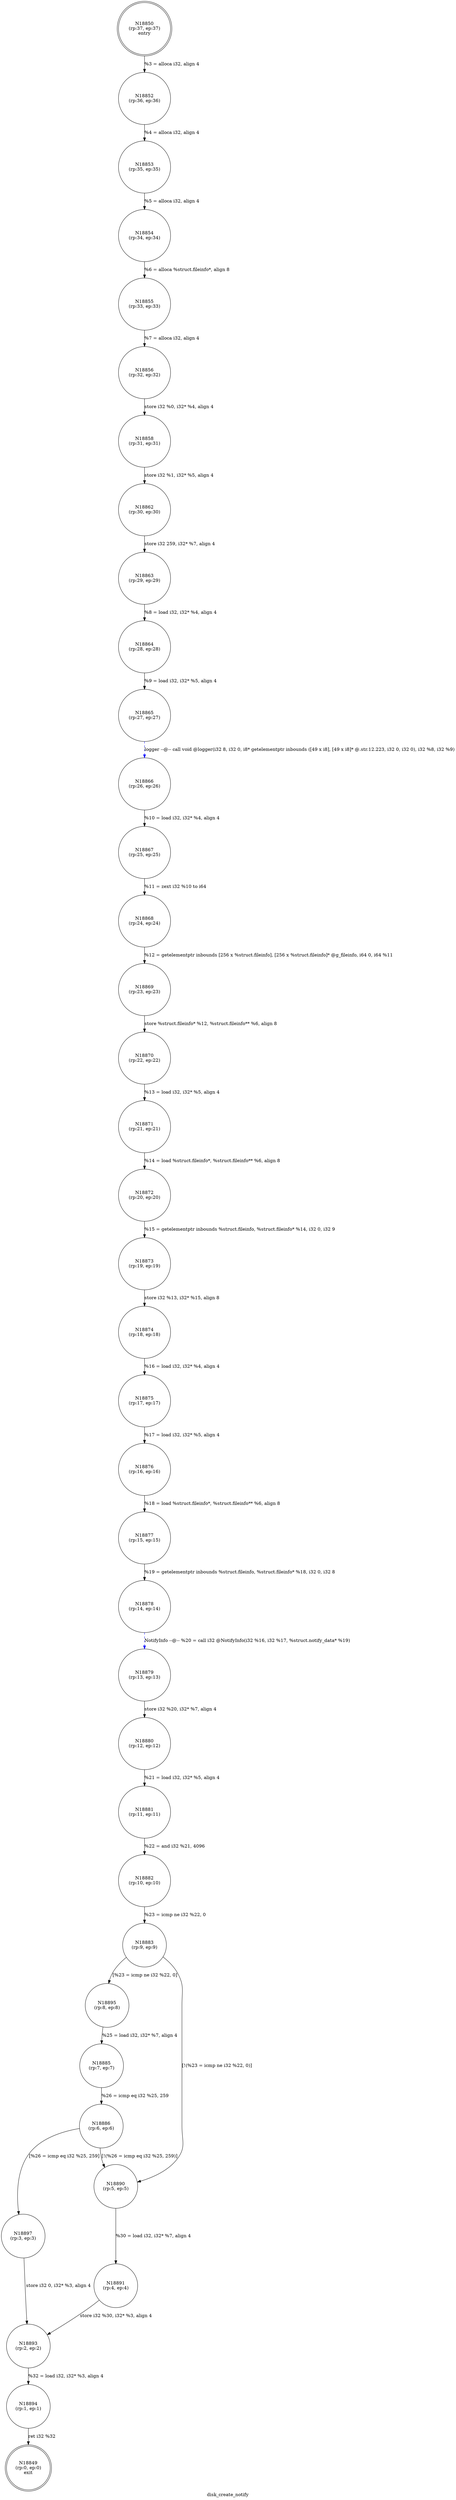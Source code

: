 digraph disk_create_notify {
label="disk_create_notify"
18849 [label="N18849\n(rp:0, ep:0)\nexit", shape="doublecircle"]
18850 [label="N18850\n(rp:37, ep:37)\nentry", shape="doublecircle"]
18850 -> 18852 [label="%3 = alloca i32, align 4"]
18852 [label="N18852\n(rp:36, ep:36)", shape="circle"]
18852 -> 18853 [label="%4 = alloca i32, align 4"]
18853 [label="N18853\n(rp:35, ep:35)", shape="circle"]
18853 -> 18854 [label="%5 = alloca i32, align 4"]
18854 [label="N18854\n(rp:34, ep:34)", shape="circle"]
18854 -> 18855 [label="%6 = alloca %struct.fileinfo*, align 8"]
18855 [label="N18855\n(rp:33, ep:33)", shape="circle"]
18855 -> 18856 [label="%7 = alloca i32, align 4"]
18856 [label="N18856\n(rp:32, ep:32)", shape="circle"]
18856 -> 18858 [label="store i32 %0, i32* %4, align 4"]
18858 [label="N18858\n(rp:31, ep:31)", shape="circle"]
18858 -> 18862 [label="store i32 %1, i32* %5, align 4"]
18862 [label="N18862\n(rp:30, ep:30)", shape="circle"]
18862 -> 18863 [label="store i32 259, i32* %7, align 4"]
18863 [label="N18863\n(rp:29, ep:29)", shape="circle"]
18863 -> 18864 [label="%8 = load i32, i32* %4, align 4"]
18864 [label="N18864\n(rp:28, ep:28)", shape="circle"]
18864 -> 18865 [label="%9 = load i32, i32* %5, align 4"]
18865 [label="N18865\n(rp:27, ep:27)", shape="circle"]
18865 -> 18866 [label="logger --@-- call void @logger(i32 8, i32 0, i8* getelementptr inbounds ([49 x i8], [49 x i8]* @.str.12.223, i32 0, i32 0), i32 %8, i32 %9)", style="dashed", color="blue"]
18866 [label="N18866\n(rp:26, ep:26)", shape="circle"]
18866 -> 18867 [label="%10 = load i32, i32* %4, align 4"]
18867 [label="N18867\n(rp:25, ep:25)", shape="circle"]
18867 -> 18868 [label="%11 = zext i32 %10 to i64"]
18868 [label="N18868\n(rp:24, ep:24)", shape="circle"]
18868 -> 18869 [label="%12 = getelementptr inbounds [256 x %struct.fileinfo], [256 x %struct.fileinfo]* @g_fileinfo, i64 0, i64 %11"]
18869 [label="N18869\n(rp:23, ep:23)", shape="circle"]
18869 -> 18870 [label="store %struct.fileinfo* %12, %struct.fileinfo** %6, align 8"]
18870 [label="N18870\n(rp:22, ep:22)", shape="circle"]
18870 -> 18871 [label="%13 = load i32, i32* %5, align 4"]
18871 [label="N18871\n(rp:21, ep:21)", shape="circle"]
18871 -> 18872 [label="%14 = load %struct.fileinfo*, %struct.fileinfo** %6, align 8"]
18872 [label="N18872\n(rp:20, ep:20)", shape="circle"]
18872 -> 18873 [label="%15 = getelementptr inbounds %struct.fileinfo, %struct.fileinfo* %14, i32 0, i32 9"]
18873 [label="N18873\n(rp:19, ep:19)", shape="circle"]
18873 -> 18874 [label="store i32 %13, i32* %15, align 8"]
18874 [label="N18874\n(rp:18, ep:18)", shape="circle"]
18874 -> 18875 [label="%16 = load i32, i32* %4, align 4"]
18875 [label="N18875\n(rp:17, ep:17)", shape="circle"]
18875 -> 18876 [label="%17 = load i32, i32* %5, align 4"]
18876 [label="N18876\n(rp:16, ep:16)", shape="circle"]
18876 -> 18877 [label="%18 = load %struct.fileinfo*, %struct.fileinfo** %6, align 8"]
18877 [label="N18877\n(rp:15, ep:15)", shape="circle"]
18877 -> 18878 [label="%19 = getelementptr inbounds %struct.fileinfo, %struct.fileinfo* %18, i32 0, i32 8"]
18878 [label="N18878\n(rp:14, ep:14)", shape="circle"]
18878 -> 18879 [label="NotifyInfo --@-- %20 = call i32 @NotifyInfo(i32 %16, i32 %17, %struct.notify_data* %19)", style="dashed", color="blue"]
18879 [label="N18879\n(rp:13, ep:13)", shape="circle"]
18879 -> 18880 [label="store i32 %20, i32* %7, align 4"]
18880 [label="N18880\n(rp:12, ep:12)", shape="circle"]
18880 -> 18881 [label="%21 = load i32, i32* %5, align 4"]
18881 [label="N18881\n(rp:11, ep:11)", shape="circle"]
18881 -> 18882 [label="%22 = and i32 %21, 4096"]
18882 [label="N18882\n(rp:10, ep:10)", shape="circle"]
18882 -> 18883 [label="%23 = icmp ne i32 %22, 0"]
18883 [label="N18883\n(rp:9, ep:9)", shape="circle"]
18883 -> 18895 [label="[%23 = icmp ne i32 %22, 0]"]
18883 -> 18890 [label="[!(%23 = icmp ne i32 %22, 0)]"]
18885 [label="N18885\n(rp:7, ep:7)", shape="circle"]
18885 -> 18886 [label="%26 = icmp eq i32 %25, 259"]
18886 [label="N18886\n(rp:6, ep:6)", shape="circle"]
18886 -> 18897 [label="[%26 = icmp eq i32 %25, 259]"]
18886 -> 18890 [label="[!(%26 = icmp eq i32 %25, 259)]"]
18890 [label="N18890\n(rp:5, ep:5)", shape="circle"]
18890 -> 18891 [label="%30 = load i32, i32* %7, align 4"]
18891 [label="N18891\n(rp:4, ep:4)", shape="circle"]
18891 -> 18893 [label="store i32 %30, i32* %3, align 4"]
18893 [label="N18893\n(rp:2, ep:2)", shape="circle"]
18893 -> 18894 [label="%32 = load i32, i32* %3, align 4"]
18894 [label="N18894\n(rp:1, ep:1)", shape="circle"]
18894 -> 18849 [label="ret i32 %32"]
18895 [label="N18895\n(rp:8, ep:8)", shape="circle"]
18895 -> 18885 [label="%25 = load i32, i32* %7, align 4"]
18897 [label="N18897\n(rp:3, ep:3)", shape="circle"]
18897 -> 18893 [label="store i32 0, i32* %3, align 4"]
}
